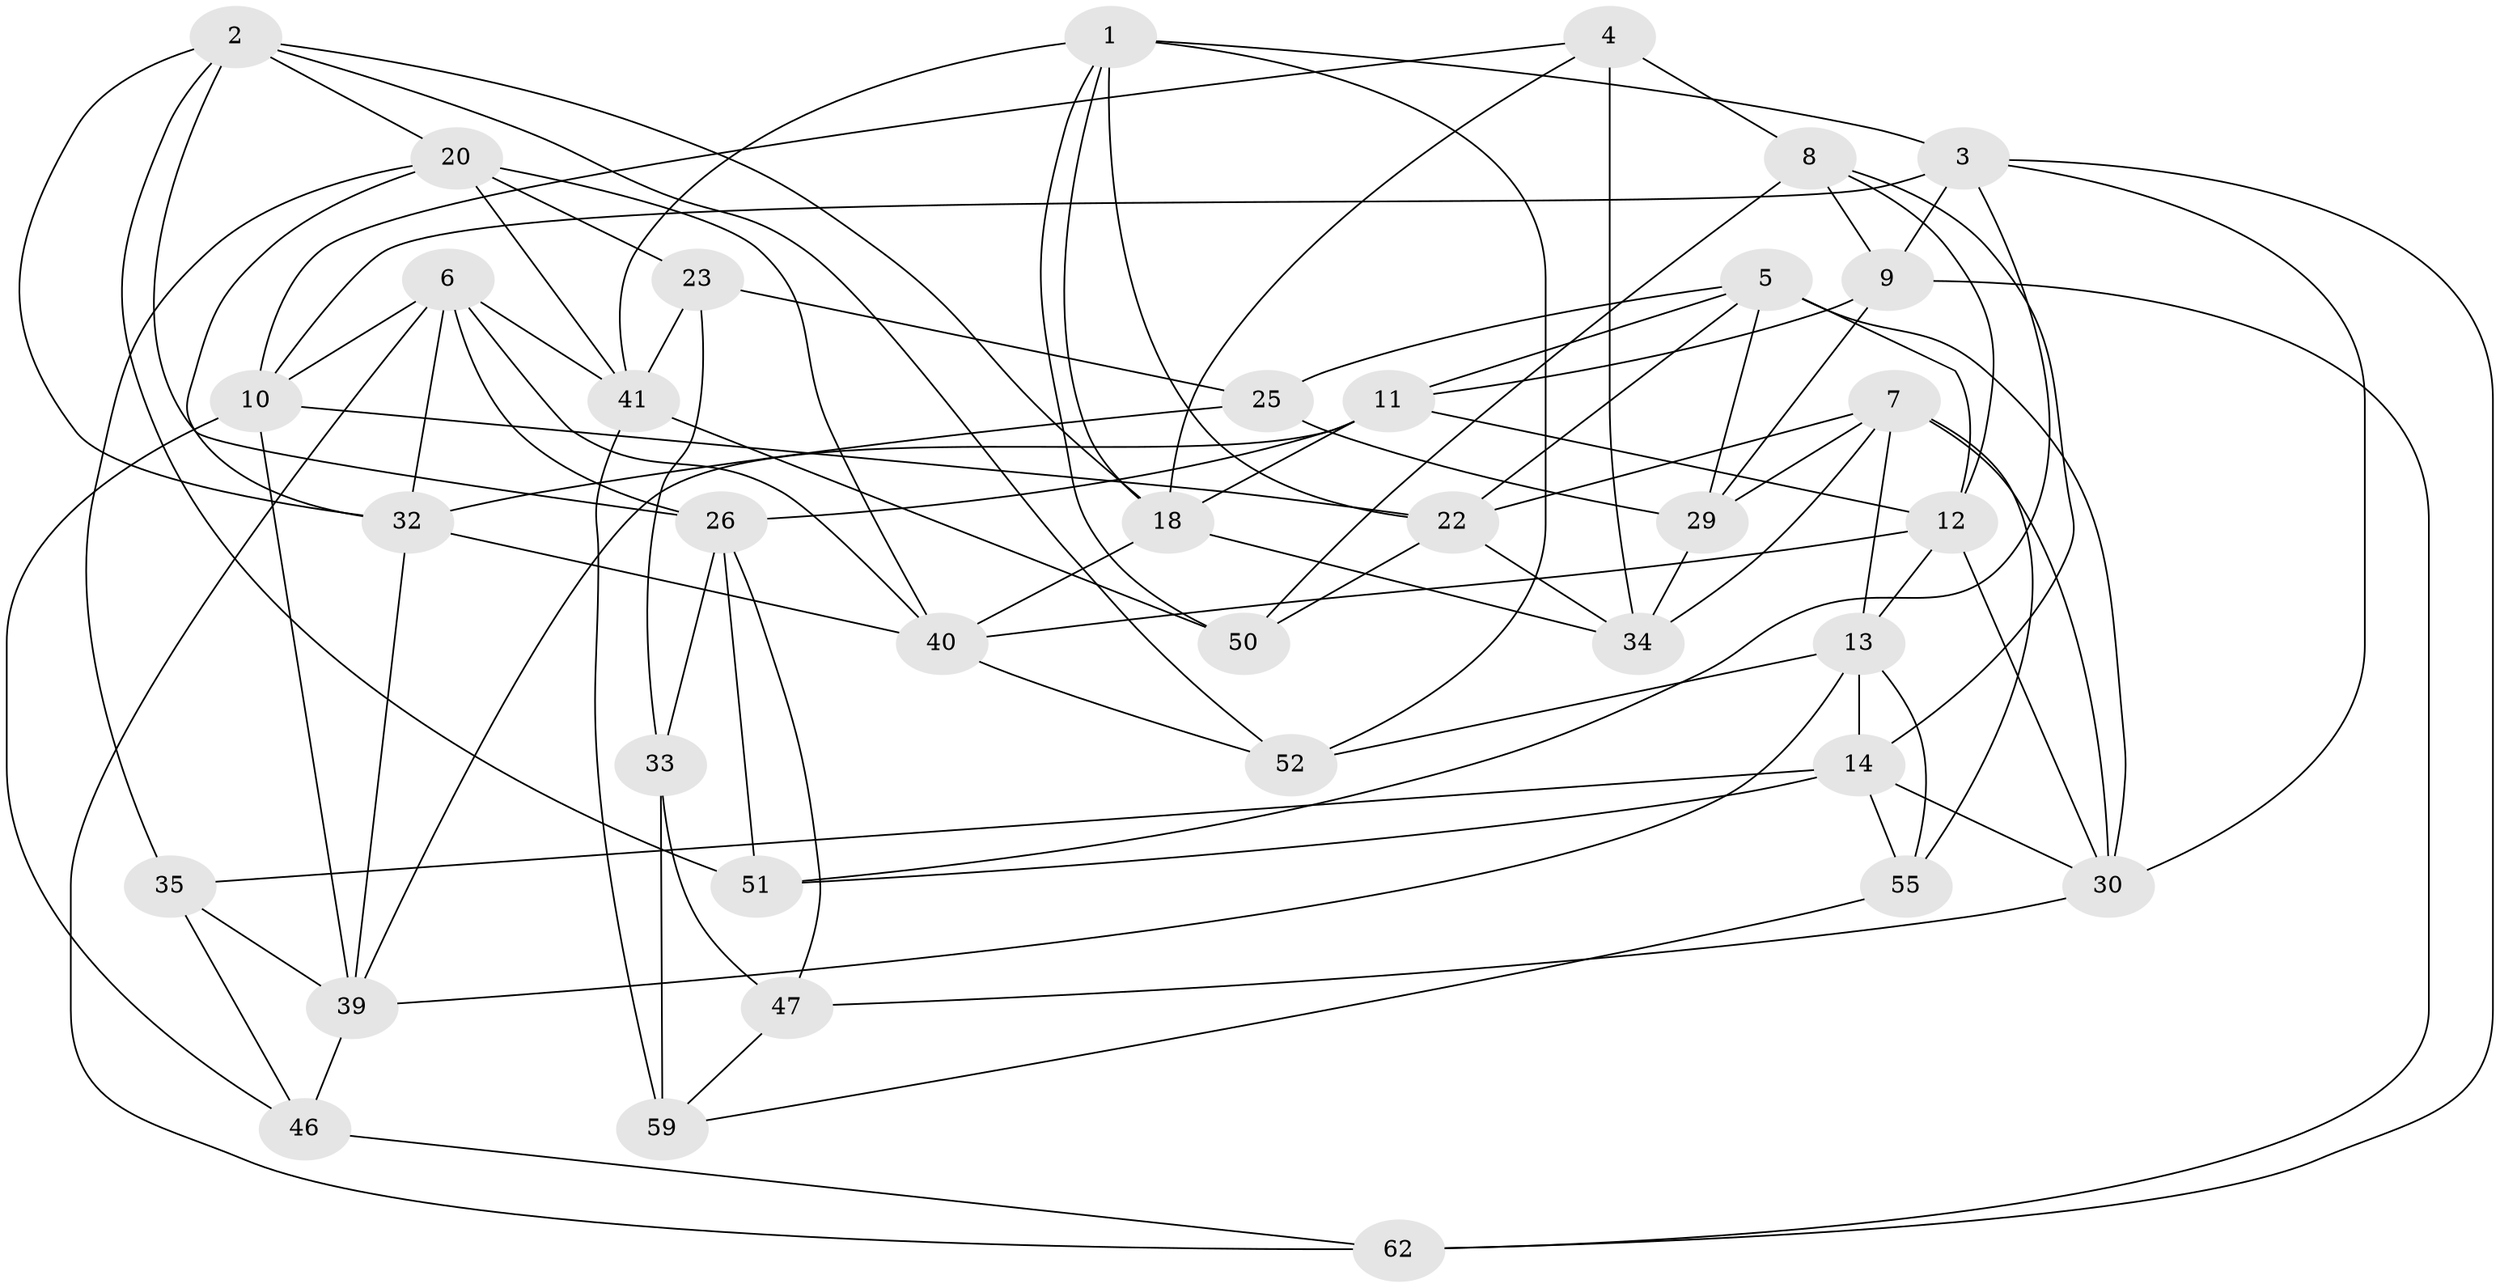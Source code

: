 // Generated by graph-tools (version 1.1) at 2025/52/02/27/25 19:52:29]
// undirected, 37 vertices, 96 edges
graph export_dot {
graph [start="1"]
  node [color=gray90,style=filled];
  1 [super="+53"];
  2 [super="+16"];
  3 [super="+28"];
  4 [super="+24"];
  5 [super="+31"];
  6 [super="+37"];
  7 [super="+57"];
  8 [super="+45"];
  9 [super="+15"];
  10 [super="+60"];
  11 [super="+19"];
  12 [super="+54"];
  13 [super="+21"];
  14 [super="+17"];
  18 [super="+49"];
  20 [super="+36"];
  22 [super="+56"];
  23;
  25;
  26 [super="+27"];
  29 [super="+38"];
  30 [super="+61"];
  32 [super="+58"];
  33;
  34 [super="+42"];
  35;
  39 [super="+44"];
  40 [super="+48"];
  41 [super="+43"];
  46;
  47;
  50;
  51;
  52;
  55;
  59;
  62;
  1 -- 22;
  1 -- 50;
  1 -- 18;
  1 -- 41;
  1 -- 3;
  1 -- 52;
  2 -- 32;
  2 -- 20;
  2 -- 26;
  2 -- 51;
  2 -- 18;
  2 -- 52;
  3 -- 51;
  3 -- 30;
  3 -- 9;
  3 -- 62;
  3 -- 10;
  4 -- 34 [weight=2];
  4 -- 10;
  4 -- 8 [weight=2];
  4 -- 18;
  5 -- 11;
  5 -- 12;
  5 -- 22;
  5 -- 25;
  5 -- 30;
  5 -- 29;
  6 -- 10;
  6 -- 32;
  6 -- 40;
  6 -- 62;
  6 -- 41;
  6 -- 26;
  7 -- 55;
  7 -- 22;
  7 -- 29;
  7 -- 30;
  7 -- 34;
  7 -- 13;
  8 -- 9;
  8 -- 12;
  8 -- 50;
  8 -- 14;
  9 -- 11;
  9 -- 29 [weight=2];
  9 -- 62;
  10 -- 39;
  10 -- 46;
  10 -- 22;
  11 -- 18;
  11 -- 26;
  11 -- 12;
  11 -- 39;
  12 -- 13;
  12 -- 30;
  12 -- 40;
  13 -- 55;
  13 -- 52;
  13 -- 14;
  13 -- 39;
  14 -- 30;
  14 -- 35;
  14 -- 51;
  14 -- 55;
  18 -- 34;
  18 -- 40;
  20 -- 40;
  20 -- 41;
  20 -- 35;
  20 -- 23;
  20 -- 32;
  22 -- 50;
  22 -- 34;
  23 -- 33;
  23 -- 25;
  23 -- 41;
  25 -- 32;
  25 -- 29;
  26 -- 33;
  26 -- 51;
  26 -- 47;
  29 -- 34;
  30 -- 47;
  32 -- 39;
  32 -- 40;
  33 -- 59;
  33 -- 47;
  35 -- 46;
  35 -- 39;
  39 -- 46;
  40 -- 52;
  41 -- 59;
  41 -- 50;
  46 -- 62;
  47 -- 59;
  55 -- 59;
}
